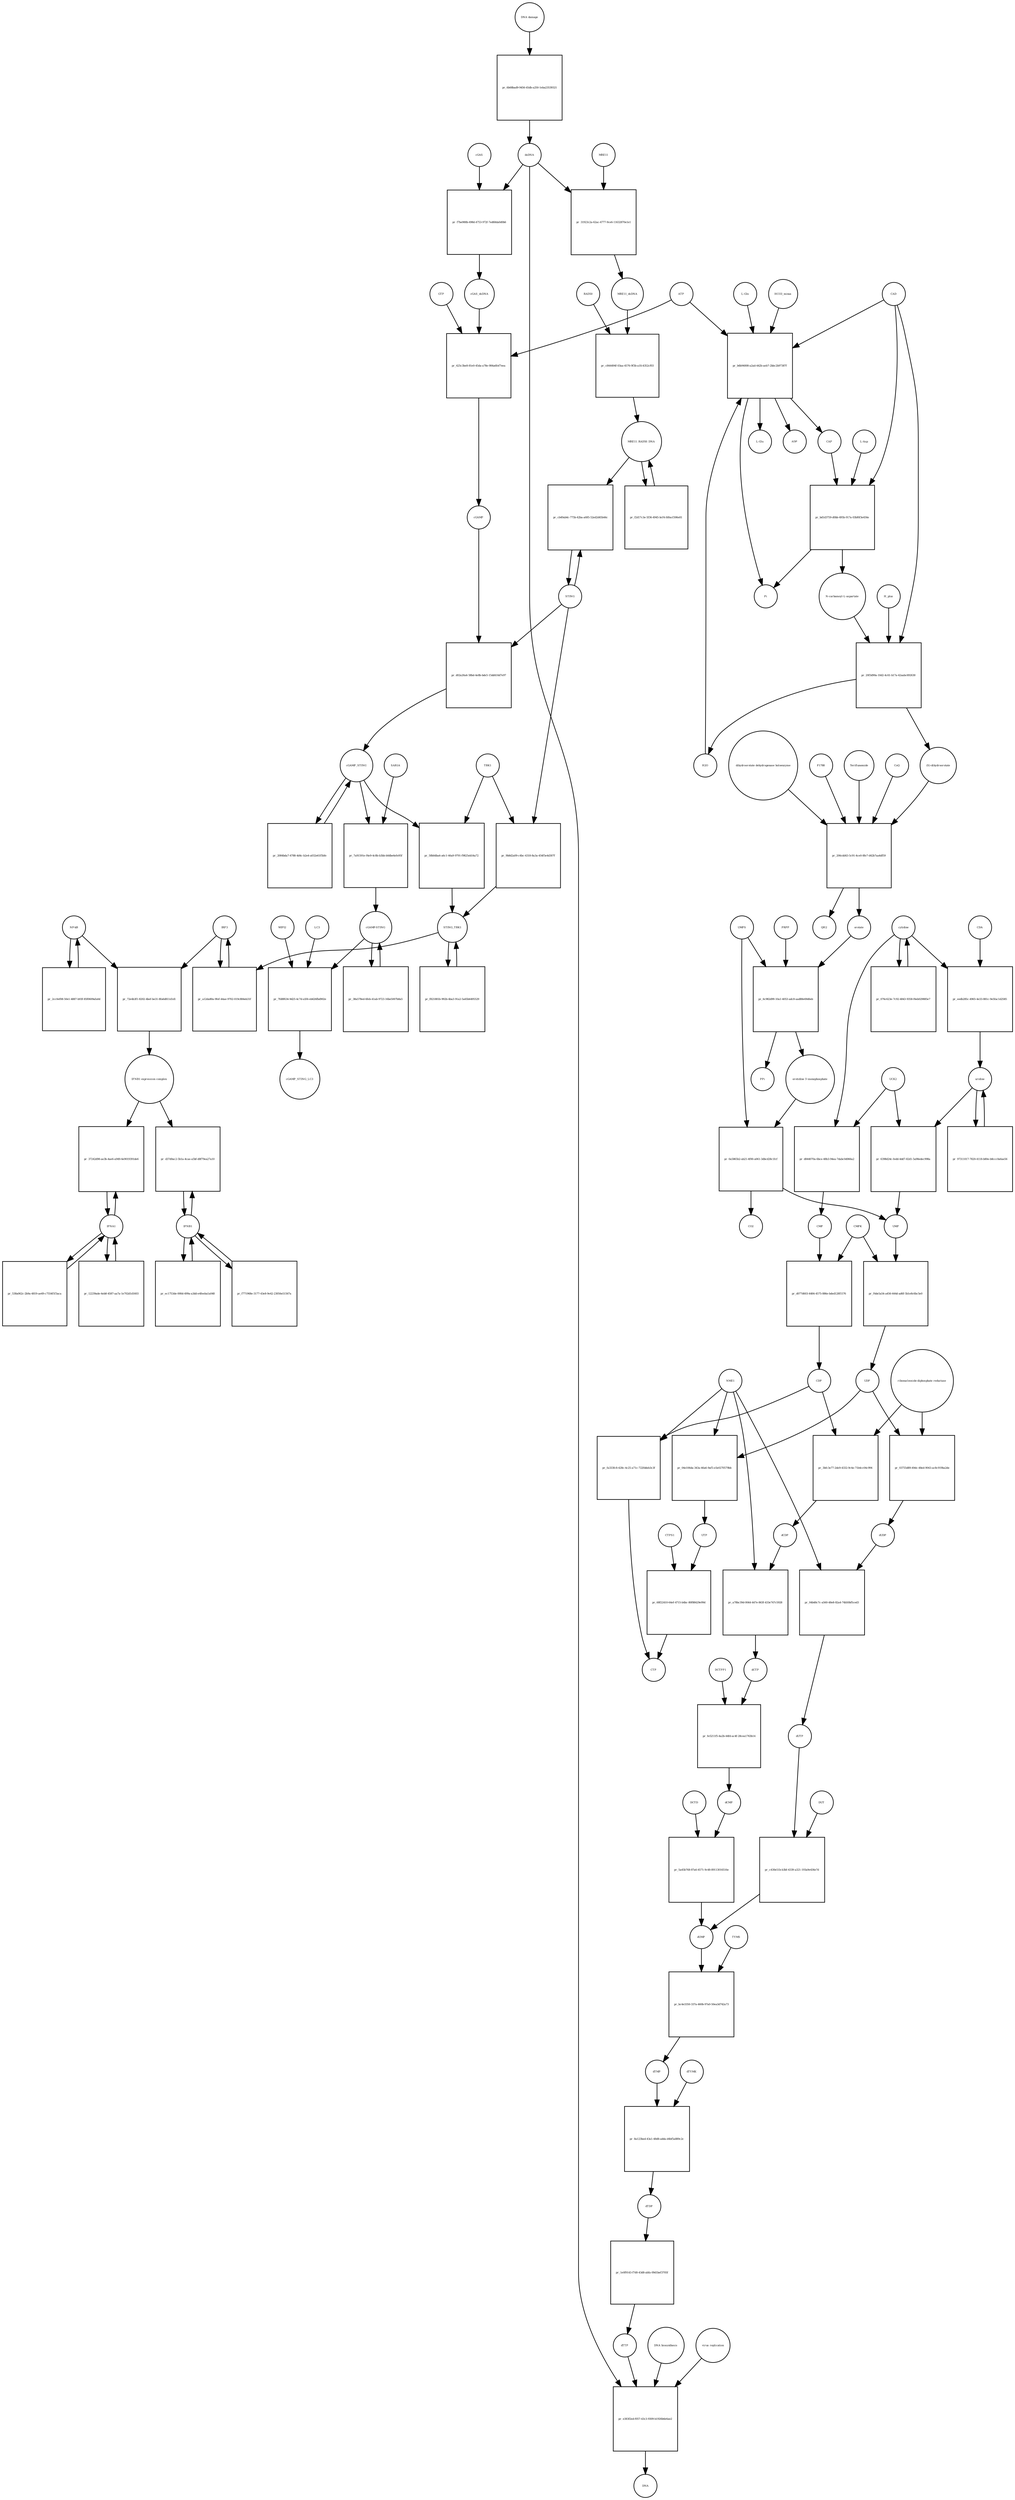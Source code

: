 strict digraph  {
"NF-kB" [annotation="urn_miriam_obo.go_GO%3A0071159", bipartite=0, cls=complex, fontsize=4, label="NF-kB", shape=circle];
"pr_72e4b3f1-8202-4bef-be31-8fa6d811d1d1" [annotation="", bipartite=1, cls=process, fontsize=4, label="pr_72e4b3f1-8202-4bef-be31-8fa6d811d1d1", shape=square];
"IFNB1 expression complex" [annotation="", bipartite=0, cls=complex, fontsize=4, label="IFNB1 expression complex", shape=circle];
IRF3 [annotation="urn_miriam_hgnc_6118|urn_miriam_uniprot_Q14653|urn_miriam_ensembl_ENSG00000126456|urn_miriam_refseq_NM_001571|urn_miriam_hgnc.symbol_IRF3|urn_miriam_ncbigene_3661", bipartite=0, cls="macromolecule multimer", fontsize=4, label=IRF3, shape=circle];
dCDP [annotation="urn_miriam_obo.chebi_CHEBI%3A28846", bipartite=0, cls="simple chemical", fontsize=4, label=dCDP, shape=circle];
"pr_a78bc39d-0044-447e-863f-433e747c5928" [annotation="", bipartite=1, cls=process, fontsize=4, label="pr_a78bc39d-0044-447e-863f-433e747c5928", shape=square];
dCTP [annotation="urn_miriam_obo.chebi_CHEBI%3A16311", bipartite=0, cls="simple chemical", fontsize=4, label=dCTP, shape=circle];
NME1 [annotation="urn_miriam_uniprot_P15531|urn_miriam_hgnc_7849", bipartite=0, cls=macromolecule, fontsize=4, label=NME1, shape=circle];
uridine [annotation="urn_miriam_obo.chebi_CHEBI%3A16704", bipartite=0, cls="simple chemical", fontsize=4, label=uridine, shape=circle];
"pr_6398d24c-fedd-4dd7-82d1-5a98edec998a" [annotation="", bipartite=1, cls=process, fontsize=4, label="pr_6398d24c-fedd-4dd7-82d1-5a98edec998a", shape=square];
UMP [annotation="urn_miriam_obo.chebi_CHEBI%3A57865", bipartite=0, cls="simple chemical", fontsize=4, label=UMP, shape=circle];
UCK2 [annotation="urn_miriam_uniprot_Q9HA47|urn_miriam_hgnc_HGNC%3A12562", bipartite=0, cls=macromolecule, fontsize=4, label=UCK2, shape=circle];
"orotidine 5'-monophosphate" [annotation="urn_miriam_obo.chebi_CHEBI%3A15842", bipartite=0, cls="simple chemical", fontsize=4, label="orotidine 5'-monophosphate", shape=circle];
"pr_0a5865b2-ab21-4f00-a061-3dbcd28c1fcf" [annotation="", bipartite=1, cls=process, fontsize=4, label="pr_0a5865b2-ab21-4f00-a061-3dbcd28c1fcf", shape=square];
UMPS [annotation="urn_miriam_ncbigene_7372|urn_miriam_refseq_NM_000373|urn_miriam_hgnc.symbol_UMPS|urn_miriam_hgnc_12563|urn_miriam_ensembl_ENSG00000114491|urn_miriam_uniprot_P11172", bipartite=0, cls="macromolecule multimer", fontsize=4, label=UMPS, shape=circle];
CO2 [annotation="urn_miriam_obo.chebi_CHEBI%3A16526", bipartite=0, cls="simple chemical", fontsize=4, label=CO2, shape=circle];
UTP [annotation="urn_miriam_obo.chebi_CHEBI%3A15713", bipartite=0, cls="simple chemical", fontsize=4, label=UTP, shape=circle];
"pr_68f22410-64ef-4715-b4bc-80f88429e99d" [annotation="", bipartite=1, cls=process, fontsize=4, label="pr_68f22410-64ef-4715-b4bc-80f88429e99d", shape=square];
CTP [annotation="urn_miriam_obo.chebi_CHEBI%3A17677", bipartite=0, cls="simple chemical", fontsize=4, label=CTP, shape=circle];
CTPS1 [annotation="urn_miriam_hgnc_HGNC%3A2519|urn_miriam_uniprot_P17812", bipartite=0, cls=macromolecule, fontsize=4, label=CTPS1, shape=circle];
UDP [annotation="urn_miriam_obo.chebi_CHEBI%3A17659", bipartite=0, cls="simple chemical", fontsize=4, label=UDP, shape=circle];
"pr_03755d89-49dc-48ed-9043-ac8c919ba2de" [annotation="", bipartite=1, cls=process, fontsize=4, label="pr_03755d89-49dc-48ed-9043-ac8c919ba2de", shape=square];
dUDP [annotation="urn_miriam_obo.chebi_CHEBI%3A28850", bipartite=0, cls="simple chemical", fontsize=4, label=dUDP, shape=circle];
"ribonucleoside-diphosphate reductase" [annotation="urn_miriam_brenda_1.17.4.1|urn_miriam_obo.go_GO%3A0005971", bipartite=0, cls=complex, fontsize=4, label="ribonucleoside-diphosphate reductase", shape=circle];
IFNB1 [annotation="urn_miriam_ensembl_ENSG00000171855|urn_miriam_hgnc.symbol_IFNB1|urn_miriam_hgnc_5434|urn_miriam_uniprot_P01574|urn_miriam_refseq_NM_002176|urn_miriam_ncbigene_3456", bipartite=0, cls=macromolecule, fontsize=4, label=IFNB1, shape=circle];
"pr_d37d0ac2-5b1a-4cae-a5bf-d8f79ea27a10" [annotation="", bipartite=1, cls=process, fontsize=4, label="pr_d37d0ac2-5b1a-4cae-a5bf-d8f79ea27a10", shape=square];
"pr_f4de5a54-a456-444d-ad6f-5b1e8c6bc5e0" [annotation="", bipartite=1, cls=process, fontsize=4, label="pr_f4de5a54-a456-444d-ad6f-5b1e8c6bc5e0", shape=square];
CMPK [annotation="urn_miriam_uniprot_P30085|urn_miriam_hgnc_HGNC%3A18170", bipartite=0, cls=macromolecule, fontsize=4, label=CMPK, shape=circle];
"cGAMP-STING" [annotation="", bipartite=0, cls=complex, fontsize=4, label="cGAMP-STING", shape=circle];
"pr_38a578ed-6feb-41ab-9723-16be5007b8a5" [annotation="", bipartite=1, cls=process, fontsize=4, label="pr_38a578ed-6feb-41ab-9723-16be5007b8a5", shape=square];
IFNA1 [annotation="urn_miriam_hgnc.symbol_IFNA1|urn_miriam_ncbigene_3439|urn_miriam_refseq_NM_024013|urn_miriam_uniprot_P01562|urn_miriam_hgnc_5417|urn_miriam_ensembl_ENSG00000197919", bipartite=0, cls=macromolecule, fontsize=4, label=IFNA1, shape=circle];
"pr_37242d98-ae3b-4ae6-a949-6e9019391de6" [annotation="", bipartite=1, cls=process, fontsize=4, label="pr_37242d98-ae3b-4ae6-a949-6e9019391de6", shape=square];
"pr_97311017-7820-4118-b80e-b8ccc0a6ae56" [annotation="", bipartite=1, cls=process, fontsize=4, label="pr_97311017-7820-4118-b80e-b8ccc0a6ae56", shape=square];
CDP [annotation="urn_miriam_obo.chebi_CHEBI%3A17239", bipartite=0, cls="simple chemical", fontsize=4, label=CDP, shape=circle];
"pr_3bfc3e77-2de9-4332-9c4e-71b4cc04c994" [annotation="", bipartite=1, cls=process, fontsize=4, label="pr_3bfc3e77-2de9-4332-9c4e-71b4cc04c994", shape=square];
"pr_fa333fc8-428c-4c25-a71c-722fddeb3c3f" [annotation="", bipartite=1, cls=process, fontsize=4, label="pr_fa333fc8-428c-4c25-a71c-722fddeb3c3f", shape=square];
dTDP [annotation="urn_miriam_obo.chebi_CHEBI%3A18075", bipartite=0, cls="simple chemical", fontsize=4, label=dTDP, shape=circle];
"pr_1e0f9143-f7d0-43d8-abfa-09d1bef3705f" [annotation="", bipartite=1, cls=process, fontsize=4, label="pr_1e0f9143-f7d0-43d8-abfa-09d1bef3705f", shape=square];
dTTP [annotation="urn_miriam_obo.chebi_CHEBI%3A18077", bipartite=0, cls="simple chemical", fontsize=4, label=dTTP, shape=circle];
CMP [annotation="urn_miriam_obo.chebi_CHEBI%3A17361", bipartite=0, cls="simple chemical", fontsize=4, label=CMP, shape=circle];
"pr_d077d603-4484-4575-886e-bded128f1576" [annotation="", bipartite=1, cls=process, fontsize=4, label="pr_d077d603-4484-4575-886e-bded128f1576", shape=square];
dUMP [annotation="urn_miriam_obo.chebi_CHEBI%3A17622", bipartite=0, cls="simple chemical", fontsize=4, label=dUMP, shape=circle];
"pr_bc4e3350-337a-460b-97a0-50ea3d742a73" [annotation="", bipartite=1, cls=process, fontsize=4, label="pr_bc4e3350-337a-460b-97a0-50ea3d742a73", shape=square];
dTMP [annotation="urn_miriam_obo.chebi_CHEBI%3A17013", bipartite=0, cls="simple chemical", fontsize=4, label=dTMP, shape=circle];
TYMS [annotation="urn_miriam_uniprot_P04818|urn_miriam_hgnc_HGNC%3A12441", bipartite=0, cls=macromolecule, fontsize=4, label=TYMS, shape=circle];
dsDNA [annotation="urn_miriam_obo.chebi_CHEBI%3A75909", bipartite=0, cls="simple chemical", fontsize=4, label=dsDNA, shape=circle];
"pr_e383f2ed-f057-43c3-9309-b1926b6e6ae2" [annotation="", bipartite=1, cls=process, fontsize=4, label="pr_e383f2ed-f057-43c3-9309-b1926b6e6ae2", shape=square];
DNA [annotation="", bipartite=0, cls="nucleic acid feature", fontsize=4, label=DNA, shape=circle];
"DNA biosynthesis" [annotation="urn_miriam_obo.go_GO%3A0071897", bipartite=0, cls=phenotype, fontsize=4, label="DNA biosynthesis", shape=circle];
"virus replication" [annotation="urn_miriam_obo.go_GO%3A0019079", bipartite=0, cls=phenotype, fontsize=4, label="virus replication", shape=circle];
MRE11_RAD50_DNA [annotation="", bipartite=0, cls=complex, fontsize=4, label=MRE11_RAD50_DNA, shape=circle];
"pr_f2d17c3e-5f36-4945-bcf4-fd0acf306e81" [annotation="", bipartite=1, cls=process, fontsize=4, label="pr_f2d17c3e-5f36-4945-bcf4-fd0acf306e81", shape=square];
"pr_fe5211f5-4a2b-44fd-ac4f-28cea1763b14" [annotation="", bipartite=1, cls=process, fontsize=4, label="pr_fe5211f5-4a2b-44fd-ac4f-28cea1763b14", shape=square];
dCMP [annotation="urn_miriam_obo.chebi_CHEBI%3A15918", bipartite=0, cls="simple chemical", fontsize=4, label=dCMP, shape=circle];
DCTPP1 [annotation="urn_miriam_uniprot_Q9H773|urn_miriam_hgnc_HGNC%3A28777", bipartite=0, cls=macromolecule, fontsize=4, label=DCTPP1, shape=circle];
"pr_f771968e-3177-43e8-9e42-23056e51567a" [annotation="", bipartite=1, cls=process, fontsize=4, label="pr_f771968e-3177-43e8-9e42-23056e51567a", shape=square];
"pr_ec1753de-000d-499a-a3dd-e4feeba1a048" [annotation="", bipartite=1, cls=process, fontsize=4, label="pr_ec1753de-000d-499a-a3dd-e4feeba1a048", shape=square];
ATP [annotation="urn_miriam_obo.chebi_CHEBI%3A15422", bipartite=0, cls="simple chemical", fontsize=4, label=ATP, shape=circle];
"pr_425c3be8-81e0-45da-a78e-984a6fef7eea" [annotation="", bipartite=1, cls=process, fontsize=4, label="pr_425c3be8-81e0-45da-a78e-984a6fef7eea", shape=square];
GTP [annotation="urn_miriam_obo.chebi_CHEBI%3A15996", bipartite=0, cls="simple chemical", fontsize=4, label=GTP, shape=circle];
cGAMP [annotation="urn_miriam_obo.chebi_CHEBI%3A75947", bipartite=0, cls="simple chemical", fontsize=4, label=cGAMP, shape=circle];
cGAS_dsDNA [annotation=urn_miriam_pubmed_28363908, bipartite=0, cls=complex, fontsize=4, label=cGAS_dsDNA, shape=circle];
cytidine [annotation="urn_miriam_obo.chebi_CHEBI%3A17562", bipartite=0, cls="simple chemical", fontsize=4, label=cytidine, shape=circle];
"pr_d844070a-6bce-48b3-94ea-7dabc0d066a2" [annotation="", bipartite=1, cls=process, fontsize=4, label="pr_d844070a-6bce-48b3-94ea-7dabc0d066a2", shape=square];
"pr_d02a26a4-58bd-4e8b-bde5-15dd416d7e97" [annotation="", bipartite=1, cls=process, fontsize=4, label="pr_d02a26a4-58bd-4e8b-bde5-15dd416d7e97", shape=square];
STING [annotation=urn_miriam_uniprot_Q86WV6, bipartite=0, cls="macromolecule multimer", fontsize=4, label=STING, shape=circle];
cGAMP_STING [annotation="urn_miriam_obo.go_GO%3A1990231", bipartite=0, cls=complex, fontsize=4, label=cGAMP_STING, shape=circle];
"L-Gln" [annotation="urn_miriam_obo.chebi_CHEBI%3A18050", bipartite=0, cls="simple chemical", fontsize=4, label="L-Gln", shape=circle];
"pr_b6b94008-a2ad-442b-aeb7-2bbc2b97387f" [annotation="", bipartite=1, cls=process, fontsize=4, label="pr_b6b94008-a2ad-442b-aeb7-2bbc2b97387f", shape=square];
CAP [annotation="urn_miriam_obo.chebi_CHEBI%3A17672", bipartite=0, cls="simple chemical", fontsize=4, label=CAP, shape=circle];
CAD [annotation="urn_miriam_refseq_NM_001306079|urn_miriam_hgnc_1424|urn_miriam_hgnc.symbol_CAD|urn_miriam_uniprot_P27708|urn_miriam_ncbigene_790|urn_miriam_ensembl_ENSG00000084774", bipartite=0, cls=macromolecule, fontsize=4, label=CAD, shape=circle];
HCO3_minus [annotation="urn_miriam_obo.chebi_CHEBI%3A17544", bipartite=0, cls="simple chemical", fontsize=4, label=HCO3_minus, shape=circle];
H2O [annotation="urn_miriam_obo.chebi_CHEBI%3A15377", bipartite=0, cls="simple chemical", fontsize=4, label=H2O, shape=circle];
"L-Glu" [annotation="urn_miriam_obo.chebi_CHEBI%3A16015", bipartite=0, cls="simple chemical", fontsize=4, label="L-Glu", shape=circle];
ADP [annotation="urn_miriam_obo.chebi_CHEBI%3A16761", bipartite=0, cls="simple chemical", fontsize=4, label=ADP, shape=circle];
Pi [annotation="urn_miriam_obo.chebi_CHEBI%3A18367", bipartite=0, cls="simple chemical", fontsize=4, label=Pi, shape=circle];
"pr_04e106da-343a-46a6-9af5-e5e0270579bb" [annotation="", bipartite=1, cls=process, fontsize=4, label="pr_04e106da-343a-46a6-9af5-e5e0270579bb", shape=square];
"N-carbamoyl-L-aspartate" [annotation="urn_miriam_obo.chebi_CHEBI%3A32814", bipartite=0, cls="simple chemical", fontsize=4, label="N-carbamoyl-L-aspartate", shape=circle];
"pr_20f3d90a-10d2-4c61-b17a-42aabc692630" [annotation="", bipartite=1, cls=process, fontsize=4, label="pr_20f3d90a-10d2-4c61-b17a-42aabc692630", shape=square];
"(S)-dihydroorotate" [annotation="urn_miriam_obo.chebi_CHEBI%3A30864", bipartite=0, cls="simple chemical", fontsize=4, label="(S)-dihydroorotate", shape=circle];
H_plus [annotation="urn_miriam_obo.chebi_CHEBI%3A15378", bipartite=0, cls="simple chemical", fontsize=4, label=H_plus, shape=circle];
"pr_2cc0ef08-50e1-4887-b93f-85f0609afa0d" [annotation="", bipartite=1, cls=process, fontsize=4, label="pr_2cc0ef08-50e1-4887-b93f-85f0609afa0d", shape=square];
"pr_12239ade-4eb8-4587-aa7a-1e702d1d1603" [annotation="", bipartite=1, cls=process, fontsize=4, label="pr_12239ade-4eb8-4587-aa7a-1e702d1d1603", shape=square];
TBK1 [annotation="urn_miriam_hgnc.symbol_TBK1|urn_miriam_ensembl_ENSG00000183735|urn_miriam_uniprot_Q9UHD2|urn_miriam_refseq_NM_013254|urn_miriam_hgnc_11584|urn_miriam_ncbigene_29110", bipartite=0, cls=macromolecule, fontsize=4, label=TBK1, shape=circle];
"pr_58b0dba4-a6c1-46a9-9791-f9825eb54a72" [annotation="", bipartite=1, cls=process, fontsize=4, label="pr_58b0dba4-a6c1-46a9-9791-f9825eb54a72", shape=square];
STING_TBK1 [annotation=urn_miriam_pubmed_30842653, bipartite=0, cls=complex, fontsize=4, label=STING_TBK1, shape=circle];
"pr_cb49ab4c-775b-42ba-a685-52ed2d45b44c" [annotation="", bipartite=1, cls=process, fontsize=4, label="pr_cb49ab4c-775b-42ba-a685-52ed2d45b44c", shape=square];
"pr_538a062c-2b9a-4819-ae49-c7554f1f3aca" [annotation="", bipartite=1, cls=process, fontsize=4, label="pr_538a062c-2b9a-4819-ae49-c7554f1f3aca", shape=square];
"pr_f7be988b-498d-4753-972f-7ed68da0d0b6" [annotation="", bipartite=1, cls=process, fontsize=4, label="pr_f7be988b-498d-4753-972f-7ed68da0d0b6", shape=square];
cGAS [annotation="urn_miriam_ensembl_ENSG00000164430|urn_miriam_hgnc_21367|urn_miriam_ncbigene_115004|urn_miriam_uniprot_Q8N884|urn_miriam_hgnc.symbol_CGAS|urn_miriam_refseq_NM_138441", bipartite=0, cls=macromolecule, fontsize=4, label=cGAS, shape=circle];
"pr_f821881b-992b-4ba3-91a2-5a65b6495529" [annotation="", bipartite=1, cls=process, fontsize=4, label="pr_f821881b-992b-4ba3-91a2-5a65b6495529", shape=square];
orotate [annotation="urn_miriam_obo.chebi_CHEBI%3A30839", bipartite=0, cls="simple chemical", fontsize=4, label=orotate, shape=circle];
"pr_6c982d99-10a1-4053-adc8-aad88e69d6eb" [annotation="", bipartite=1, cls=process, fontsize=4, label="pr_6c982d99-10a1-4053-adc8-aad88e69d6eb", shape=square];
PRPP [annotation="urn_miriam_obo.chebi_CHEBI%3A17111", bipartite=0, cls="simple chemical", fontsize=4, label=PRPP, shape=circle];
PPi [annotation="urn_miriam_obo.chebi_CHEBI%3A18361", bipartite=0, cls="simple chemical", fontsize=4, label=PPi, shape=circle];
"pr_076c623e-7c92-4843-9358-f6eb029885e7" [annotation="", bipartite=1, cls=process, fontsize=4, label="pr_076c623e-7c92-4843-9358-f6eb029885e7", shape=square];
"pr_a12da80a-9fef-44ae-9702-019c884eb31f" [annotation="", bipartite=1, cls=process, fontsize=4, label="pr_a12da80a-9fef-44ae-9702-019c884eb31f", shape=square];
"pr_2084bda7-4788-4d4c-b2e4-a032e61f5bfe" [annotation="", bipartite=1, cls=process, fontsize=4, label="pr_2084bda7-4788-4d4c-b2e4-a032e61f5bfe", shape=square];
RAD50 [annotation="urn_miriam_ncbigene_10111|urn_miriam_refseq_NM_005732|urn_miriam_uniprot_Q92878|urn_miriam_hgnc.symbol_RAD50|urn_miriam_ensembl_ENSG00000113522|urn_miriam_hgnc_9816", bipartite=0, cls="macromolecule multimer", fontsize=4, label=RAD50, shape=circle];
"pr_c844494f-03aa-4576-9f3b-a1fc4352cf03" [annotation="", bipartite=1, cls=process, fontsize=4, label="pr_c844494f-03aa-4576-9f3b-a1fc4352cf03", shape=square];
MRE11_dsDNA [annotation="urn_miriam_obo.go_GO%3A0003690", bipartite=0, cls=complex, fontsize=4, label=MRE11_dsDNA, shape=circle];
"pr_206cdd43-5c91-4ce0-8fe7-d42b7aa4df59" [annotation="", bipartite=1, cls=process, fontsize=4, label="pr_206cdd43-5c91-4ce0-8fe7-d42b7aa4df59", shape=square];
"dihydroorotate dehydrogenase holoenzyme" [annotation="urn_miriam_ncbigene_1723|urn_miriam_hgnc_HGNC%3A2867|urn_miriam_hgnc.symbol_DHODH", bipartite=0, cls="simple chemical", fontsize=4, label="dihydroorotate dehydrogenase holoenzyme", shape=circle];
P1788 [annotation=urn_miriam_pubmed_31740051, bipartite=0, cls="simple chemical", fontsize=4, label=P1788, shape=circle];
Teriflunomide [annotation=urn_miriam_drugbank_DB08880, bipartite=0, cls="simple chemical", fontsize=4, label=Teriflunomide, shape=circle];
CoQ [annotation="urn_miriam_obo.chebi_CHEBI%3A16389", bipartite=0, cls="simple chemical", fontsize=4, label=CoQ, shape=circle];
QH2 [annotation="urn_miriam_obo.chebi_CHEBI%3A17976", bipartite=0, cls="simple chemical", fontsize=4, label=QH2, shape=circle];
"pr_04b48c7c-a560-48e8-82a4-74b50bf5ced3" [annotation="", bipartite=1, cls=process, fontsize=4, label="pr_04b48c7c-a560-48e8-82a4-74b50bf5ced3", shape=square];
dUTP [annotation="urn_miriam_obo.chebi_CHEBI%3A17625", bipartite=0, cls="simple chemical", fontsize=4, label=dUTP, shape=circle];
"pr_eedb285c-4965-4e33-881c-9e5fac1d2585" [annotation="", bipartite=1, cls=process, fontsize=4, label="pr_eedb285c-4965-4e33-881c-9e5fac1d2585", shape=square];
CDA [annotation="urn_miriam_uniprot_P32320|urn_miriam_ncbigene_978|urn_miriam_refseq_NM_001785|urn_miriam_ensembl_ENSG00000158825|urn_miriam_hgnc.symbol_CDA|urn_miriam_hgnc_1712", bipartite=0, cls=macromolecule, fontsize=4, label=CDA, shape=circle];
"pr_c430e51b-b3bf-4339-a321-193a9e436e7d" [annotation="", bipartite=1, cls=process, fontsize=4, label="pr_c430e51b-b3bf-4339-a321-193a9e436e7d", shape=square];
DUT [annotation="urn_miriam_hgnc_HGNC%3A3078|urn_miriam_uniprot_P33316", bipartite=0, cls=macromolecule, fontsize=4, label=DUT, shape=circle];
"pr_7fd8f634-9d25-4c7d-a5f4-eb626fbd902e" [annotation="", bipartite=1, cls=process, fontsize=4, label="pr_7fd8f634-9d25-4c7d-a5f4-eb626fbd902e", shape=square];
LC3 [annotation="", bipartite=0, cls=macromolecule, fontsize=4, label=LC3, shape=circle];
cGAMP_STING_LC3 [annotation="", bipartite=0, cls=complex, fontsize=4, label=cGAMP_STING_LC3, shape=circle];
WIPI2 [annotation="urn_miriam_refseq_NM_015610|urn_miriam_hgnc_32225|urn_miriam_hgnc.symbol_WIPI2|urn_miriam_ensembl_ENSG00000157954|urn_miriam_ncbigene_26100|urn_miriam_uniprot_Q9Y4P8", bipartite=0, cls=macromolecule, fontsize=4, label=WIPI2, shape=circle];
"pr_bd1d3759-d0bb-495b-917a-03bf6f3e456e" [annotation="", bipartite=1, cls=process, fontsize=4, label="pr_bd1d3759-d0bb-495b-917a-03bf6f3e456e", shape=square];
"L-Asp" [annotation="urn_miriam_obo.chebi_CHEBI%3A29991", bipartite=0, cls="simple chemical", fontsize=4, label="L-Asp", shape=circle];
"pr_31923c2a-62ac-4777-9ce6-11632870e1e1" [annotation="", bipartite=1, cls=process, fontsize=4, label="pr_31923c2a-62ac-4777-9ce6-11632870e1e1", shape=square];
MRE11 [annotation="urn_miriam_hgnc.symbol_MRE11|urn_miriam_ncbigene_4361|urn_miriam_uniprot_P49959|urn_miriam_ensembl_ENSG00000020922|urn_miriam_refseq_NM_005591|urn_miriam_hgnc_7230", bipartite=0, cls="macromolecule multimer", fontsize=4, label=MRE11, shape=circle];
"pr_8a123bed-43a1-48d8-adda-d4bf5a889c2c" [annotation="", bipartite=1, cls=process, fontsize=4, label="pr_8a123bed-43a1-48d8-adda-d4bf5a889c2c", shape=square];
dTYMK [annotation="urn_miriam_uniprot_P23919|urn_miriam_hgnc_HGNC%3A3061", bipartite=0, cls=macromolecule, fontsize=4, label=dTYMK, shape=circle];
"pr_7a91591e-f4e9-4c8b-b3bb-b0dbe6efe95f" [annotation="", bipartite=1, cls=process, fontsize=4, label="pr_7a91591e-f4e9-4c8b-b3bb-b0dbe6efe95f", shape=square];
SAR1A [annotation="urn_miriam_uniprot_Q9NR31|urn_miriam_ensembl_ENSG00000079332|urn_miriam_hgnc_10534|urn_miriam_hgnc.symbol_SAR1A|urn_miriam_refseq_NM_001142648|urn_miriam_ncbigene_56681", bipartite=0, cls=macromolecule, fontsize=4, label=SAR1A, shape=circle];
"pr_9b8d2a09-c4bc-4318-8a3a-454f5e4d307f" [annotation="", bipartite=1, cls=process, fontsize=4, label="pr_9b8d2a09-c4bc-4318-8a3a-454f5e4d307f", shape=square];
"pr_6b68bad9-9456-45db-a250-1eba23539321" [annotation="", bipartite=1, cls=process, fontsize=4, label="pr_6b68bad9-9456-45db-a250-1eba23539321", shape=square];
"DNA damage" [annotation="", bipartite=0, cls=phenotype, fontsize=4, label="DNA damage", shape=circle];
"pr_5a45b768-87a6-4571-9c48-89113016516e" [annotation="", bipartite=1, cls=process, fontsize=4, label="pr_5a45b768-87a6-4571-9c48-89113016516e", shape=square];
DCTD [annotation="urn_miriam_uniprot_P32321|urn_miriam_hgnc_HGNC%3A2710", bipartite=0, cls=macromolecule, fontsize=4, label=DCTD, shape=circle];
"NF-kB" -> "pr_72e4b3f1-8202-4bef-be31-8fa6d811d1d1"  [annotation="", interaction_type=consumption];
"NF-kB" -> "pr_2cc0ef08-50e1-4887-b93f-85f0609afa0d"  [annotation="", interaction_type=consumption];
"pr_72e4b3f1-8202-4bef-be31-8fa6d811d1d1" -> "IFNB1 expression complex"  [annotation="", interaction_type=production];
"IFNB1 expression complex" -> "pr_d37d0ac2-5b1a-4cae-a5bf-d8f79ea27a10"  [annotation=urn_miriam_pubmed_20610653, interaction_type=stimulation];
"IFNB1 expression complex" -> "pr_37242d98-ae3b-4ae6-a949-6e9019391de6"  [annotation=urn_miriam_pubmed_16979567, interaction_type=stimulation];
IRF3 -> "pr_72e4b3f1-8202-4bef-be31-8fa6d811d1d1"  [annotation="", interaction_type=consumption];
IRF3 -> "pr_a12da80a-9fef-44ae-9702-019c884eb31f"  [annotation="", interaction_type=consumption];
dCDP -> "pr_a78bc39d-0044-447e-863f-433e747c5928"  [annotation="", interaction_type=consumption];
"pr_a78bc39d-0044-447e-863f-433e747c5928" -> dCTP  [annotation="", interaction_type=production];
dCTP -> "pr_fe5211f5-4a2b-44fd-ac4f-28cea1763b14"  [annotation="", interaction_type=consumption];
NME1 -> "pr_a78bc39d-0044-447e-863f-433e747c5928"  [annotation=urn_miriam_pubmed_17827303, interaction_type=catalysis];
NME1 -> "pr_fa333fc8-428c-4c25-a71c-722fddeb3c3f"  [annotation=urn_miriam_pubmed_28458037, interaction_type=catalysis];
NME1 -> "pr_04e106da-343a-46a6-9af5-e5e0270579bb"  [annotation=urn_miriam_pubmed_28458037, interaction_type=catalysis];
NME1 -> "pr_04b48c7c-a560-48e8-82a4-74b50bf5ced3"  [annotation=urn_miriam_pubmed_17827303, interaction_type=catalysis];
uridine -> "pr_6398d24c-fedd-4dd7-82d1-5a98edec998a"  [annotation="", interaction_type=consumption];
uridine -> "pr_97311017-7820-4118-b80e-b8ccc0a6ae56"  [annotation="", interaction_type=consumption];
"pr_6398d24c-fedd-4dd7-82d1-5a98edec998a" -> UMP  [annotation="", interaction_type=production];
UMP -> "pr_f4de5a54-a456-444d-ad6f-5b1e8c6bc5e0"  [annotation="", interaction_type=consumption];
UCK2 -> "pr_6398d24c-fedd-4dd7-82d1-5a98edec998a"  [annotation=urn_miriam_pubmed_15130468, interaction_type=catalysis];
UCK2 -> "pr_d844070a-6bce-48b3-94ea-7dabc0d066a2"  [annotation=urn_miriam_pubmed_15130468, interaction_type=catalysis];
"orotidine 5'-monophosphate" -> "pr_0a5865b2-ab21-4f00-a061-3dbcd28c1fcf"  [annotation="", interaction_type=consumption];
"pr_0a5865b2-ab21-4f00-a061-3dbcd28c1fcf" -> UMP  [annotation="", interaction_type=production];
"pr_0a5865b2-ab21-4f00-a061-3dbcd28c1fcf" -> CO2  [annotation="", interaction_type=production];
UMPS -> "pr_0a5865b2-ab21-4f00-a061-3dbcd28c1fcf"  [annotation=urn_miriam_reactome_REACT_1698, interaction_type=catalysis];
UMPS -> "pr_6c982d99-10a1-4053-adc8-aad88e69d6eb"  [annotation=urn_miriam_reactome_REACT_1698, interaction_type=catalysis];
UTP -> "pr_68f22410-64ef-4715-b4bc-80f88429e99d"  [annotation="", interaction_type=consumption];
"pr_68f22410-64ef-4715-b4bc-80f88429e99d" -> CTP  [annotation="", interaction_type=production];
CTPS1 -> "pr_68f22410-64ef-4715-b4bc-80f88429e99d"  [annotation=urn_miriam_pubmed_5411547, interaction_type=catalysis];
UDP -> "pr_03755d89-49dc-48ed-9043-ac8c919ba2de"  [annotation="", interaction_type=consumption];
UDP -> "pr_04e106da-343a-46a6-9af5-e5e0270579bb"  [annotation="", interaction_type=consumption];
"pr_03755d89-49dc-48ed-9043-ac8c919ba2de" -> dUDP  [annotation="", interaction_type=production];
dUDP -> "pr_04b48c7c-a560-48e8-82a4-74b50bf5ced3"  [annotation="", interaction_type=consumption];
"ribonucleoside-diphosphate reductase" -> "pr_03755d89-49dc-48ed-9043-ac8c919ba2de"  [annotation=urn_miriam_pubmed_24809024, interaction_type=catalysis];
"ribonucleoside-diphosphate reductase" -> "pr_3bfc3e77-2de9-4332-9c4e-71b4cc04c994"  [annotation=urn_miriam_pubmed_24809024, interaction_type=catalysis];
IFNB1 -> "pr_d37d0ac2-5b1a-4cae-a5bf-d8f79ea27a10"  [annotation="", interaction_type=consumption];
IFNB1 -> "pr_f771968e-3177-43e8-9e42-23056e51567a"  [annotation="", interaction_type=consumption];
IFNB1 -> "pr_ec1753de-000d-499a-a3dd-e4feeba1a048"  [annotation="", interaction_type=consumption];
"pr_d37d0ac2-5b1a-4cae-a5bf-d8f79ea27a10" -> IFNB1  [annotation="", interaction_type=production];
"pr_f4de5a54-a456-444d-ad6f-5b1e8c6bc5e0" -> UDP  [annotation="", interaction_type=production];
CMPK -> "pr_f4de5a54-a456-444d-ad6f-5b1e8c6bc5e0"  [annotation=urn_miriam_pubmed_10462544, interaction_type=catalysis];
CMPK -> "pr_d077d603-4484-4575-886e-bded128f1576"  [annotation=urn_miriam_pubmed_10462544, interaction_type=catalysis];
"cGAMP-STING" -> "pr_38a578ed-6feb-41ab-9723-16be5007b8a5"  [annotation="", interaction_type=consumption];
"cGAMP-STING" -> "pr_7fd8f634-9d25-4c7d-a5f4-eb626fbd902e"  [annotation="", interaction_type=consumption];
"pr_38a578ed-6feb-41ab-9723-16be5007b8a5" -> "cGAMP-STING"  [annotation="", interaction_type=production];
IFNA1 -> "pr_37242d98-ae3b-4ae6-a949-6e9019391de6"  [annotation="", interaction_type=consumption];
IFNA1 -> "pr_12239ade-4eb8-4587-aa7a-1e702d1d1603"  [annotation="", interaction_type=consumption];
IFNA1 -> "pr_538a062c-2b9a-4819-ae49-c7554f1f3aca"  [annotation="", interaction_type=consumption];
"pr_37242d98-ae3b-4ae6-a949-6e9019391de6" -> IFNA1  [annotation="", interaction_type=production];
"pr_97311017-7820-4118-b80e-b8ccc0a6ae56" -> uridine  [annotation="", interaction_type=production];
CDP -> "pr_3bfc3e77-2de9-4332-9c4e-71b4cc04c994"  [annotation="", interaction_type=consumption];
CDP -> "pr_fa333fc8-428c-4c25-a71c-722fddeb3c3f"  [annotation="", interaction_type=consumption];
"pr_3bfc3e77-2de9-4332-9c4e-71b4cc04c994" -> dCDP  [annotation="", interaction_type=production];
"pr_fa333fc8-428c-4c25-a71c-722fddeb3c3f" -> CTP  [annotation="", interaction_type=production];
dTDP -> "pr_1e0f9143-f7d0-43d8-abfa-09d1bef3705f"  [annotation="", interaction_type=consumption];
"pr_1e0f9143-f7d0-43d8-abfa-09d1bef3705f" -> dTTP  [annotation="", interaction_type=production];
dTTP -> "pr_e383f2ed-f057-43c3-9309-b1926b6e6ae2"  [annotation="", interaction_type=consumption];
CMP -> "pr_d077d603-4484-4575-886e-bded128f1576"  [annotation="", interaction_type=consumption];
"pr_d077d603-4484-4575-886e-bded128f1576" -> CDP  [annotation="", interaction_type=production];
dUMP -> "pr_bc4e3350-337a-460b-97a0-50ea3d742a73"  [annotation="", interaction_type=consumption];
"pr_bc4e3350-337a-460b-97a0-50ea3d742a73" -> dTMP  [annotation="", interaction_type=production];
dTMP -> "pr_8a123bed-43a1-48d8-adda-d4bf5a889c2c"  [annotation="", interaction_type=consumption];
TYMS -> "pr_bc4e3350-337a-460b-97a0-50ea3d742a73"  [annotation=urn_miriam_pubmed_3099389, interaction_type=catalysis];
dsDNA -> "pr_e383f2ed-f057-43c3-9309-b1926b6e6ae2"  [annotation="", interaction_type=consumption];
dsDNA -> "pr_f7be988b-498d-4753-972f-7ed68da0d0b6"  [annotation="", interaction_type=consumption];
dsDNA -> "pr_31923c2a-62ac-4777-9ce6-11632870e1e1"  [annotation="", interaction_type=consumption];
"pr_e383f2ed-f057-43c3-9309-b1926b6e6ae2" -> DNA  [annotation="", interaction_type=production];
"DNA biosynthesis" -> "pr_e383f2ed-f057-43c3-9309-b1926b6e6ae2"  [annotation="", interaction_type=catalysis];
"virus replication" -> "pr_e383f2ed-f057-43c3-9309-b1926b6e6ae2"  [annotation="", interaction_type=inhibition];
MRE11_RAD50_DNA -> "pr_f2d17c3e-5f36-4945-bcf4-fd0acf306e81"  [annotation="", interaction_type=consumption];
MRE11_RAD50_DNA -> "pr_cb49ab4c-775b-42ba-a685-52ed2d45b44c"  [annotation=urn_miriam_pubmed_23388631, interaction_type=catalysis];
"pr_f2d17c3e-5f36-4945-bcf4-fd0acf306e81" -> MRE11_RAD50_DNA  [annotation="", interaction_type=production];
"pr_fe5211f5-4a2b-44fd-ac4f-28cea1763b14" -> dCMP  [annotation="", interaction_type=production];
dCMP -> "pr_5a45b768-87a6-4571-9c48-89113016516e"  [annotation="", interaction_type=consumption];
DCTPP1 -> "pr_fe5211f5-4a2b-44fd-ac4f-28cea1763b14"  [annotation=urn_miriam_pubmed_13788541, interaction_type=catalysis];
"pr_f771968e-3177-43e8-9e42-23056e51567a" -> IFNB1  [annotation="", interaction_type=production];
"pr_ec1753de-000d-499a-a3dd-e4feeba1a048" -> IFNB1  [annotation="", interaction_type=production];
ATP -> "pr_425c3be8-81e0-45da-a78e-984a6fef7eea"  [annotation="", interaction_type=consumption];
ATP -> "pr_b6b94008-a2ad-442b-aeb7-2bbc2b97387f"  [annotation="", interaction_type=consumption];
"pr_425c3be8-81e0-45da-a78e-984a6fef7eea" -> cGAMP  [annotation="", interaction_type=production];
GTP -> "pr_425c3be8-81e0-45da-a78e-984a6fef7eea"  [annotation="", interaction_type=consumption];
cGAMP -> "pr_d02a26a4-58bd-4e8b-bde5-15dd416d7e97"  [annotation="", interaction_type=consumption];
cGAS_dsDNA -> "pr_425c3be8-81e0-45da-a78e-984a6fef7eea"  [annotation=urn_miriam_pubmed_29622565, interaction_type=catalysis];
cytidine -> "pr_d844070a-6bce-48b3-94ea-7dabc0d066a2"  [annotation="", interaction_type=consumption];
cytidine -> "pr_076c623e-7c92-4843-9358-f6eb029885e7"  [annotation="", interaction_type=consumption];
cytidine -> "pr_eedb285c-4965-4e33-881c-9e5fac1d2585"  [annotation="", interaction_type=consumption];
"pr_d844070a-6bce-48b3-94ea-7dabc0d066a2" -> CMP  [annotation="", interaction_type=production];
"pr_d02a26a4-58bd-4e8b-bde5-15dd416d7e97" -> cGAMP_STING  [annotation="", interaction_type=production];
STING -> "pr_d02a26a4-58bd-4e8b-bde5-15dd416d7e97"  [annotation="", interaction_type=consumption];
STING -> "pr_cb49ab4c-775b-42ba-a685-52ed2d45b44c"  [annotation="", interaction_type=consumption];
STING -> "pr_9b8d2a09-c4bc-4318-8a3a-454f5e4d307f"  [annotation="", interaction_type=consumption];
cGAMP_STING -> "pr_58b0dba4-a6c1-46a9-9791-f9825eb54a72"  [annotation="", interaction_type=consumption];
cGAMP_STING -> "pr_2084bda7-4788-4d4c-b2e4-a032e61f5bfe"  [annotation="", interaction_type=consumption];
cGAMP_STING -> "pr_7a91591e-f4e9-4c8b-b3bb-b0dbe6efe95f"  [annotation="", interaction_type=consumption];
"L-Gln" -> "pr_b6b94008-a2ad-442b-aeb7-2bbc2b97387f"  [annotation="", interaction_type=consumption];
"pr_b6b94008-a2ad-442b-aeb7-2bbc2b97387f" -> CAP  [annotation="", interaction_type=production];
"pr_b6b94008-a2ad-442b-aeb7-2bbc2b97387f" -> "L-Glu"  [annotation="", interaction_type=production];
"pr_b6b94008-a2ad-442b-aeb7-2bbc2b97387f" -> ADP  [annotation="", interaction_type=production];
"pr_b6b94008-a2ad-442b-aeb7-2bbc2b97387f" -> Pi  [annotation="", interaction_type=production];
CAP -> "pr_bd1d3759-d0bb-495b-917a-03bf6f3e456e"  [annotation="", interaction_type=consumption];
CAD -> "pr_b6b94008-a2ad-442b-aeb7-2bbc2b97387f"  [annotation=urn_miriam_reactome_REACT_73577, interaction_type=catalysis];
CAD -> "pr_20f3d90a-10d2-4c61-b17a-42aabc692630"  [annotation=urn_miriam_reactome_REACT_1698, interaction_type=catalysis];
CAD -> "pr_bd1d3759-d0bb-495b-917a-03bf6f3e456e"  [annotation=urn_miriam_reactome_REACT_1698, interaction_type=catalysis];
HCO3_minus -> "pr_b6b94008-a2ad-442b-aeb7-2bbc2b97387f"  [annotation="", interaction_type=consumption];
H2O -> "pr_b6b94008-a2ad-442b-aeb7-2bbc2b97387f"  [annotation="", interaction_type=consumption];
"pr_04e106da-343a-46a6-9af5-e5e0270579bb" -> UTP  [annotation="", interaction_type=production];
"N-carbamoyl-L-aspartate" -> "pr_20f3d90a-10d2-4c61-b17a-42aabc692630"  [annotation="", interaction_type=consumption];
"pr_20f3d90a-10d2-4c61-b17a-42aabc692630" -> "(S)-dihydroorotate"  [annotation="", interaction_type=production];
"pr_20f3d90a-10d2-4c61-b17a-42aabc692630" -> H2O  [annotation="", interaction_type=production];
"(S)-dihydroorotate" -> "pr_206cdd43-5c91-4ce0-8fe7-d42b7aa4df59"  [annotation="", interaction_type=consumption];
H_plus -> "pr_20f3d90a-10d2-4c61-b17a-42aabc692630"  [annotation="", interaction_type=consumption];
"pr_2cc0ef08-50e1-4887-b93f-85f0609afa0d" -> "NF-kB"  [annotation="", interaction_type=production];
"pr_12239ade-4eb8-4587-aa7a-1e702d1d1603" -> IFNA1  [annotation="", interaction_type=production];
TBK1 -> "pr_58b0dba4-a6c1-46a9-9791-f9825eb54a72"  [annotation="", interaction_type=consumption];
TBK1 -> "pr_9b8d2a09-c4bc-4318-8a3a-454f5e4d307f"  [annotation="", interaction_type=consumption];
"pr_58b0dba4-a6c1-46a9-9791-f9825eb54a72" -> STING_TBK1  [annotation="", interaction_type=production];
STING_TBK1 -> "pr_f821881b-992b-4ba3-91a2-5a65b6495529"  [annotation="", interaction_type=consumption];
STING_TBK1 -> "pr_a12da80a-9fef-44ae-9702-019c884eb31f"  [annotation="urn_miriam_pubmed_22394562|urn_miriam_pubmed_25636800", interaction_type=catalysis];
"pr_cb49ab4c-775b-42ba-a685-52ed2d45b44c" -> STING  [annotation="", interaction_type=production];
"pr_538a062c-2b9a-4819-ae49-c7554f1f3aca" -> IFNA1  [annotation="", interaction_type=production];
"pr_f7be988b-498d-4753-972f-7ed68da0d0b6" -> cGAS_dsDNA  [annotation="", interaction_type=production];
cGAS -> "pr_f7be988b-498d-4753-972f-7ed68da0d0b6"  [annotation="", interaction_type=consumption];
"pr_f821881b-992b-4ba3-91a2-5a65b6495529" -> STING_TBK1  [annotation="", interaction_type=production];
orotate -> "pr_6c982d99-10a1-4053-adc8-aad88e69d6eb"  [annotation="", interaction_type=consumption];
"pr_6c982d99-10a1-4053-adc8-aad88e69d6eb" -> "orotidine 5'-monophosphate"  [annotation="", interaction_type=production];
"pr_6c982d99-10a1-4053-adc8-aad88e69d6eb" -> PPi  [annotation="", interaction_type=production];
PRPP -> "pr_6c982d99-10a1-4053-adc8-aad88e69d6eb"  [annotation="", interaction_type=consumption];
"pr_076c623e-7c92-4843-9358-f6eb029885e7" -> cytidine  [annotation="", interaction_type=production];
"pr_a12da80a-9fef-44ae-9702-019c884eb31f" -> IRF3  [annotation="", interaction_type=production];
"pr_2084bda7-4788-4d4c-b2e4-a032e61f5bfe" -> cGAMP_STING  [annotation="", interaction_type=production];
RAD50 -> "pr_c844494f-03aa-4576-9f3b-a1fc4352cf03"  [annotation="", interaction_type=consumption];
"pr_c844494f-03aa-4576-9f3b-a1fc4352cf03" -> MRE11_RAD50_DNA  [annotation="", interaction_type=production];
MRE11_dsDNA -> "pr_c844494f-03aa-4576-9f3b-a1fc4352cf03"  [annotation="", interaction_type=consumption];
"pr_206cdd43-5c91-4ce0-8fe7-d42b7aa4df59" -> orotate  [annotation="", interaction_type=production];
"pr_206cdd43-5c91-4ce0-8fe7-d42b7aa4df59" -> QH2  [annotation="", interaction_type=production];
"dihydroorotate dehydrogenase holoenzyme" -> "pr_206cdd43-5c91-4ce0-8fe7-d42b7aa4df59"  [annotation="urn_miriam_reactome_REACT_1698|urn_miriam_doi_10.1101%2F2020.03.11.983056", interaction_type=catalysis];
P1788 -> "pr_206cdd43-5c91-4ce0-8fe7-d42b7aa4df59"  [annotation="urn_miriam_reactome_REACT_1698|urn_miriam_doi_10.1101%2F2020.03.11.983056", interaction_type=inhibition];
Teriflunomide -> "pr_206cdd43-5c91-4ce0-8fe7-d42b7aa4df59"  [annotation="urn_miriam_reactome_REACT_1698|urn_miriam_doi_10.1101%2F2020.03.11.983056", interaction_type=inhibition];
CoQ -> "pr_206cdd43-5c91-4ce0-8fe7-d42b7aa4df59"  [annotation="", interaction_type=consumption];
"pr_04b48c7c-a560-48e8-82a4-74b50bf5ced3" -> dUTP  [annotation="", interaction_type=production];
dUTP -> "pr_c430e51b-b3bf-4339-a321-193a9e436e7d"  [annotation="", interaction_type=consumption];
"pr_eedb285c-4965-4e33-881c-9e5fac1d2585" -> uridine  [annotation="", interaction_type=production];
CDA -> "pr_eedb285c-4965-4e33-881c-9e5fac1d2585"  [annotation="urn_miriam_pubmed_7923172|urn_miriam_pubmed_15689149", interaction_type=catalysis];
"pr_c430e51b-b3bf-4339-a321-193a9e436e7d" -> dUMP  [annotation="", interaction_type=production];
DUT -> "pr_c430e51b-b3bf-4339-a321-193a9e436e7d"  [annotation=urn_miriam_pubmed_18837522, interaction_type=catalysis];
"pr_7fd8f634-9d25-4c7d-a5f4-eb626fbd902e" -> cGAMP_STING_LC3  [annotation="", interaction_type=production];
LC3 -> "pr_7fd8f634-9d25-4c7d-a5f4-eb626fbd902e"  [annotation="", interaction_type=consumption];
WIPI2 -> "pr_7fd8f634-9d25-4c7d-a5f4-eb626fbd902e"  [annotation=urn_miriam_pubmed_30842662, interaction_type=catalysis];
"pr_bd1d3759-d0bb-495b-917a-03bf6f3e456e" -> "N-carbamoyl-L-aspartate"  [annotation="", interaction_type=production];
"pr_bd1d3759-d0bb-495b-917a-03bf6f3e456e" -> Pi  [annotation="", interaction_type=production];
"L-Asp" -> "pr_bd1d3759-d0bb-495b-917a-03bf6f3e456e"  [annotation="", interaction_type=consumption];
"pr_31923c2a-62ac-4777-9ce6-11632870e1e1" -> MRE11_dsDNA  [annotation="", interaction_type=production];
MRE11 -> "pr_31923c2a-62ac-4777-9ce6-11632870e1e1"  [annotation="", interaction_type=consumption];
"pr_8a123bed-43a1-48d8-adda-d4bf5a889c2c" -> dTDP  [annotation="", interaction_type=production];
dTYMK -> "pr_8a123bed-43a1-48d8-adda-d4bf5a889c2c"  [annotation=urn_miriam_pubmed_8024690, interaction_type=catalysis];
"pr_7a91591e-f4e9-4c8b-b3bb-b0dbe6efe95f" -> "cGAMP-STING"  [annotation="", interaction_type=production];
SAR1A -> "pr_7a91591e-f4e9-4c8b-b3bb-b0dbe6efe95f"  [annotation="urn_miriam_doi_10.1038%2Fs41586-019-1006-9", interaction_type=catalysis];
"pr_9b8d2a09-c4bc-4318-8a3a-454f5e4d307f" -> STING_TBK1  [annotation="", interaction_type=production];
"pr_6b68bad9-9456-45db-a250-1eba23539321" -> dsDNA  [annotation="", interaction_type=production];
"DNA damage" -> "pr_6b68bad9-9456-45db-a250-1eba23539321"  [annotation="urn_miriam_doi_10.1016%2Fj.ejmech.2019.111855", interaction_type=stimulation];
"pr_5a45b768-87a6-4571-9c48-89113016516e" -> dUMP  [annotation="", interaction_type=production];
DCTD -> "pr_5a45b768-87a6-4571-9c48-89113016516e"  [annotation="urn_miriam_doi_10.1074%2Fjbc.M114.617720", interaction_type=catalysis];
}
